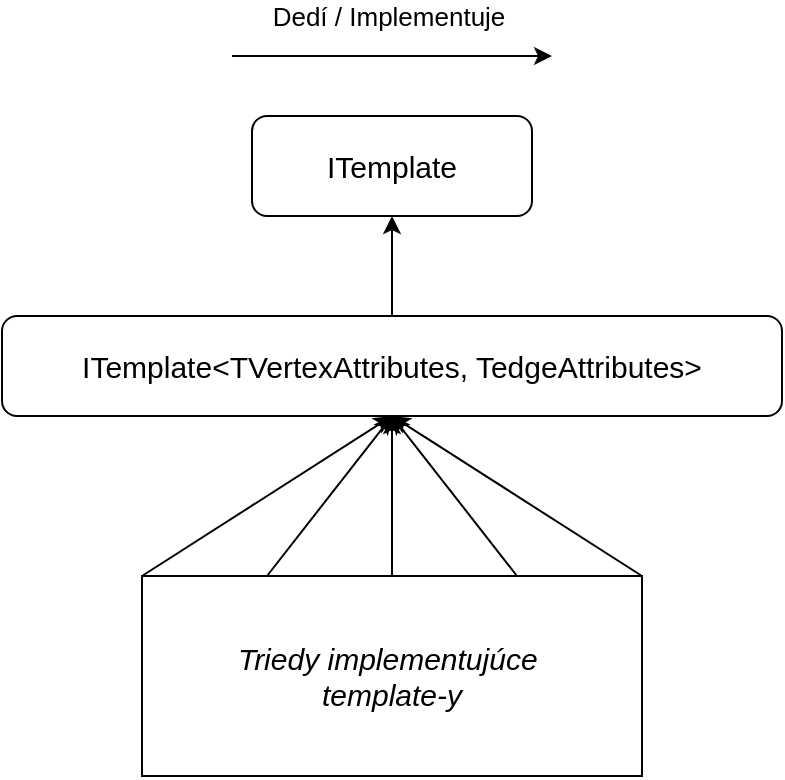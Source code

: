 <mxfile version="24.6.4" type="device">
  <diagram name="Page-1" id="A0Vc6GFVOiT53QWv7lXE">
    <mxGraphModel dx="351" dy="776" grid="1" gridSize="10" guides="1" tooltips="1" connect="1" arrows="1" fold="1" page="1" pageScale="1" pageWidth="850" pageHeight="1100" math="0" shadow="0">
      <root>
        <mxCell id="0" />
        <mxCell id="1" parent="0" />
        <mxCell id="3vDvNWINOrZmkyUlsvaw-3" value="&lt;font style=&quot;font-size: 15px;&quot;&gt;ITemplate&lt;/font&gt;" style="rounded=1;whiteSpace=wrap;html=1;" vertex="1" parent="1">
          <mxGeometry x="145" y="70" width="140" height="50" as="geometry" />
        </mxCell>
        <mxCell id="3vDvNWINOrZmkyUlsvaw-5" value="&lt;font style=&quot;font-size: 15px;&quot;&gt;ITemplate&lt;/font&gt;&lt;span style=&quot;font-size: 15px; background-color: initial;&quot;&gt;&amp;lt;TVertexAttributes, TedgeAttributes&amp;gt;&lt;/span&gt;" style="rounded=1;whiteSpace=wrap;html=1;" vertex="1" parent="1">
          <mxGeometry x="20" y="170" width="390" height="50" as="geometry" />
        </mxCell>
        <mxCell id="3vDvNWINOrZmkyUlsvaw-6" style="rounded=0;orthogonalLoop=1;jettySize=auto;html=1;exitX=0;exitY=0;exitDx=0;exitDy=0;entryX=0.5;entryY=1;entryDx=0;entryDy=0;" edge="1" parent="1" source="3vDvNWINOrZmkyUlsvaw-11" target="3vDvNWINOrZmkyUlsvaw-5">
          <mxGeometry relative="1" as="geometry" />
        </mxCell>
        <mxCell id="3vDvNWINOrZmkyUlsvaw-7" style="rounded=0;orthogonalLoop=1;jettySize=auto;html=1;exitX=0.25;exitY=0;exitDx=0;exitDy=0;entryX=0.5;entryY=1;entryDx=0;entryDy=0;" edge="1" parent="1" source="3vDvNWINOrZmkyUlsvaw-11" target="3vDvNWINOrZmkyUlsvaw-5">
          <mxGeometry relative="1" as="geometry">
            <mxPoint x="243" y="230" as="targetPoint" />
          </mxGeometry>
        </mxCell>
        <mxCell id="3vDvNWINOrZmkyUlsvaw-8" style="rounded=0;orthogonalLoop=1;jettySize=auto;html=1;exitX=0.5;exitY=0;exitDx=0;exitDy=0;entryX=0.5;entryY=1;entryDx=0;entryDy=0;" edge="1" parent="1" source="3vDvNWINOrZmkyUlsvaw-11" target="3vDvNWINOrZmkyUlsvaw-5">
          <mxGeometry relative="1" as="geometry" />
        </mxCell>
        <mxCell id="3vDvNWINOrZmkyUlsvaw-9" style="rounded=0;orthogonalLoop=1;jettySize=auto;html=1;exitX=0.75;exitY=0;exitDx=0;exitDy=0;entryX=0.5;entryY=1;entryDx=0;entryDy=0;" edge="1" parent="1" source="3vDvNWINOrZmkyUlsvaw-11" target="3vDvNWINOrZmkyUlsvaw-5">
          <mxGeometry relative="1" as="geometry" />
        </mxCell>
        <mxCell id="3vDvNWINOrZmkyUlsvaw-10" style="rounded=0;orthogonalLoop=1;jettySize=auto;html=1;exitX=1;exitY=0;exitDx=0;exitDy=0;entryX=0.5;entryY=1;entryDx=0;entryDy=0;" edge="1" parent="1" source="3vDvNWINOrZmkyUlsvaw-11" target="3vDvNWINOrZmkyUlsvaw-5">
          <mxGeometry relative="1" as="geometry" />
        </mxCell>
        <mxCell id="3vDvNWINOrZmkyUlsvaw-11" value="&lt;i&gt;&lt;font style=&quot;font-size: 15px;&quot;&gt;Triedy implementujúce&amp;nbsp;&lt;/font&gt;&lt;/i&gt;&lt;div&gt;&lt;span style=&quot;font-size: 15px;&quot;&gt;&lt;i&gt;template-y&lt;/i&gt;&lt;/span&gt;&lt;/div&gt;" style="rounded=0;whiteSpace=wrap;html=1;" vertex="1" parent="1">
          <mxGeometry x="90" y="300" width="250" height="100" as="geometry" />
        </mxCell>
        <mxCell id="3vDvNWINOrZmkyUlsvaw-12" style="rounded=0;orthogonalLoop=1;jettySize=auto;html=1;exitX=0.5;exitY=0;exitDx=0;exitDy=0;entryX=0.5;entryY=1;entryDx=0;entryDy=0;" edge="1" parent="1" source="3vDvNWINOrZmkyUlsvaw-5" target="3vDvNWINOrZmkyUlsvaw-3">
          <mxGeometry relative="1" as="geometry">
            <mxPoint x="203" y="190" as="sourcePoint" />
            <mxPoint x="153" y="150" as="targetPoint" />
          </mxGeometry>
        </mxCell>
        <mxCell id="3vDvNWINOrZmkyUlsvaw-14" style="rounded=0;orthogonalLoop=1;jettySize=auto;html=1;" edge="1" parent="1">
          <mxGeometry relative="1" as="geometry">
            <mxPoint x="135" y="40" as="sourcePoint" />
            <mxPoint x="295" y="40" as="targetPoint" />
          </mxGeometry>
        </mxCell>
        <mxCell id="3vDvNWINOrZmkyUlsvaw-15" value="&lt;font style=&quot;font-size: 13px;&quot;&gt;Dedí / Implementuje&lt;/font&gt;" style="edgeLabel;html=1;align=center;verticalAlign=middle;resizable=0;points=[];" vertex="1" connectable="0" parent="3vDvNWINOrZmkyUlsvaw-14">
          <mxGeometry x="-0.383" y="2" relative="1" as="geometry">
            <mxPoint x="28" y="-18" as="offset" />
          </mxGeometry>
        </mxCell>
      </root>
    </mxGraphModel>
  </diagram>
</mxfile>
